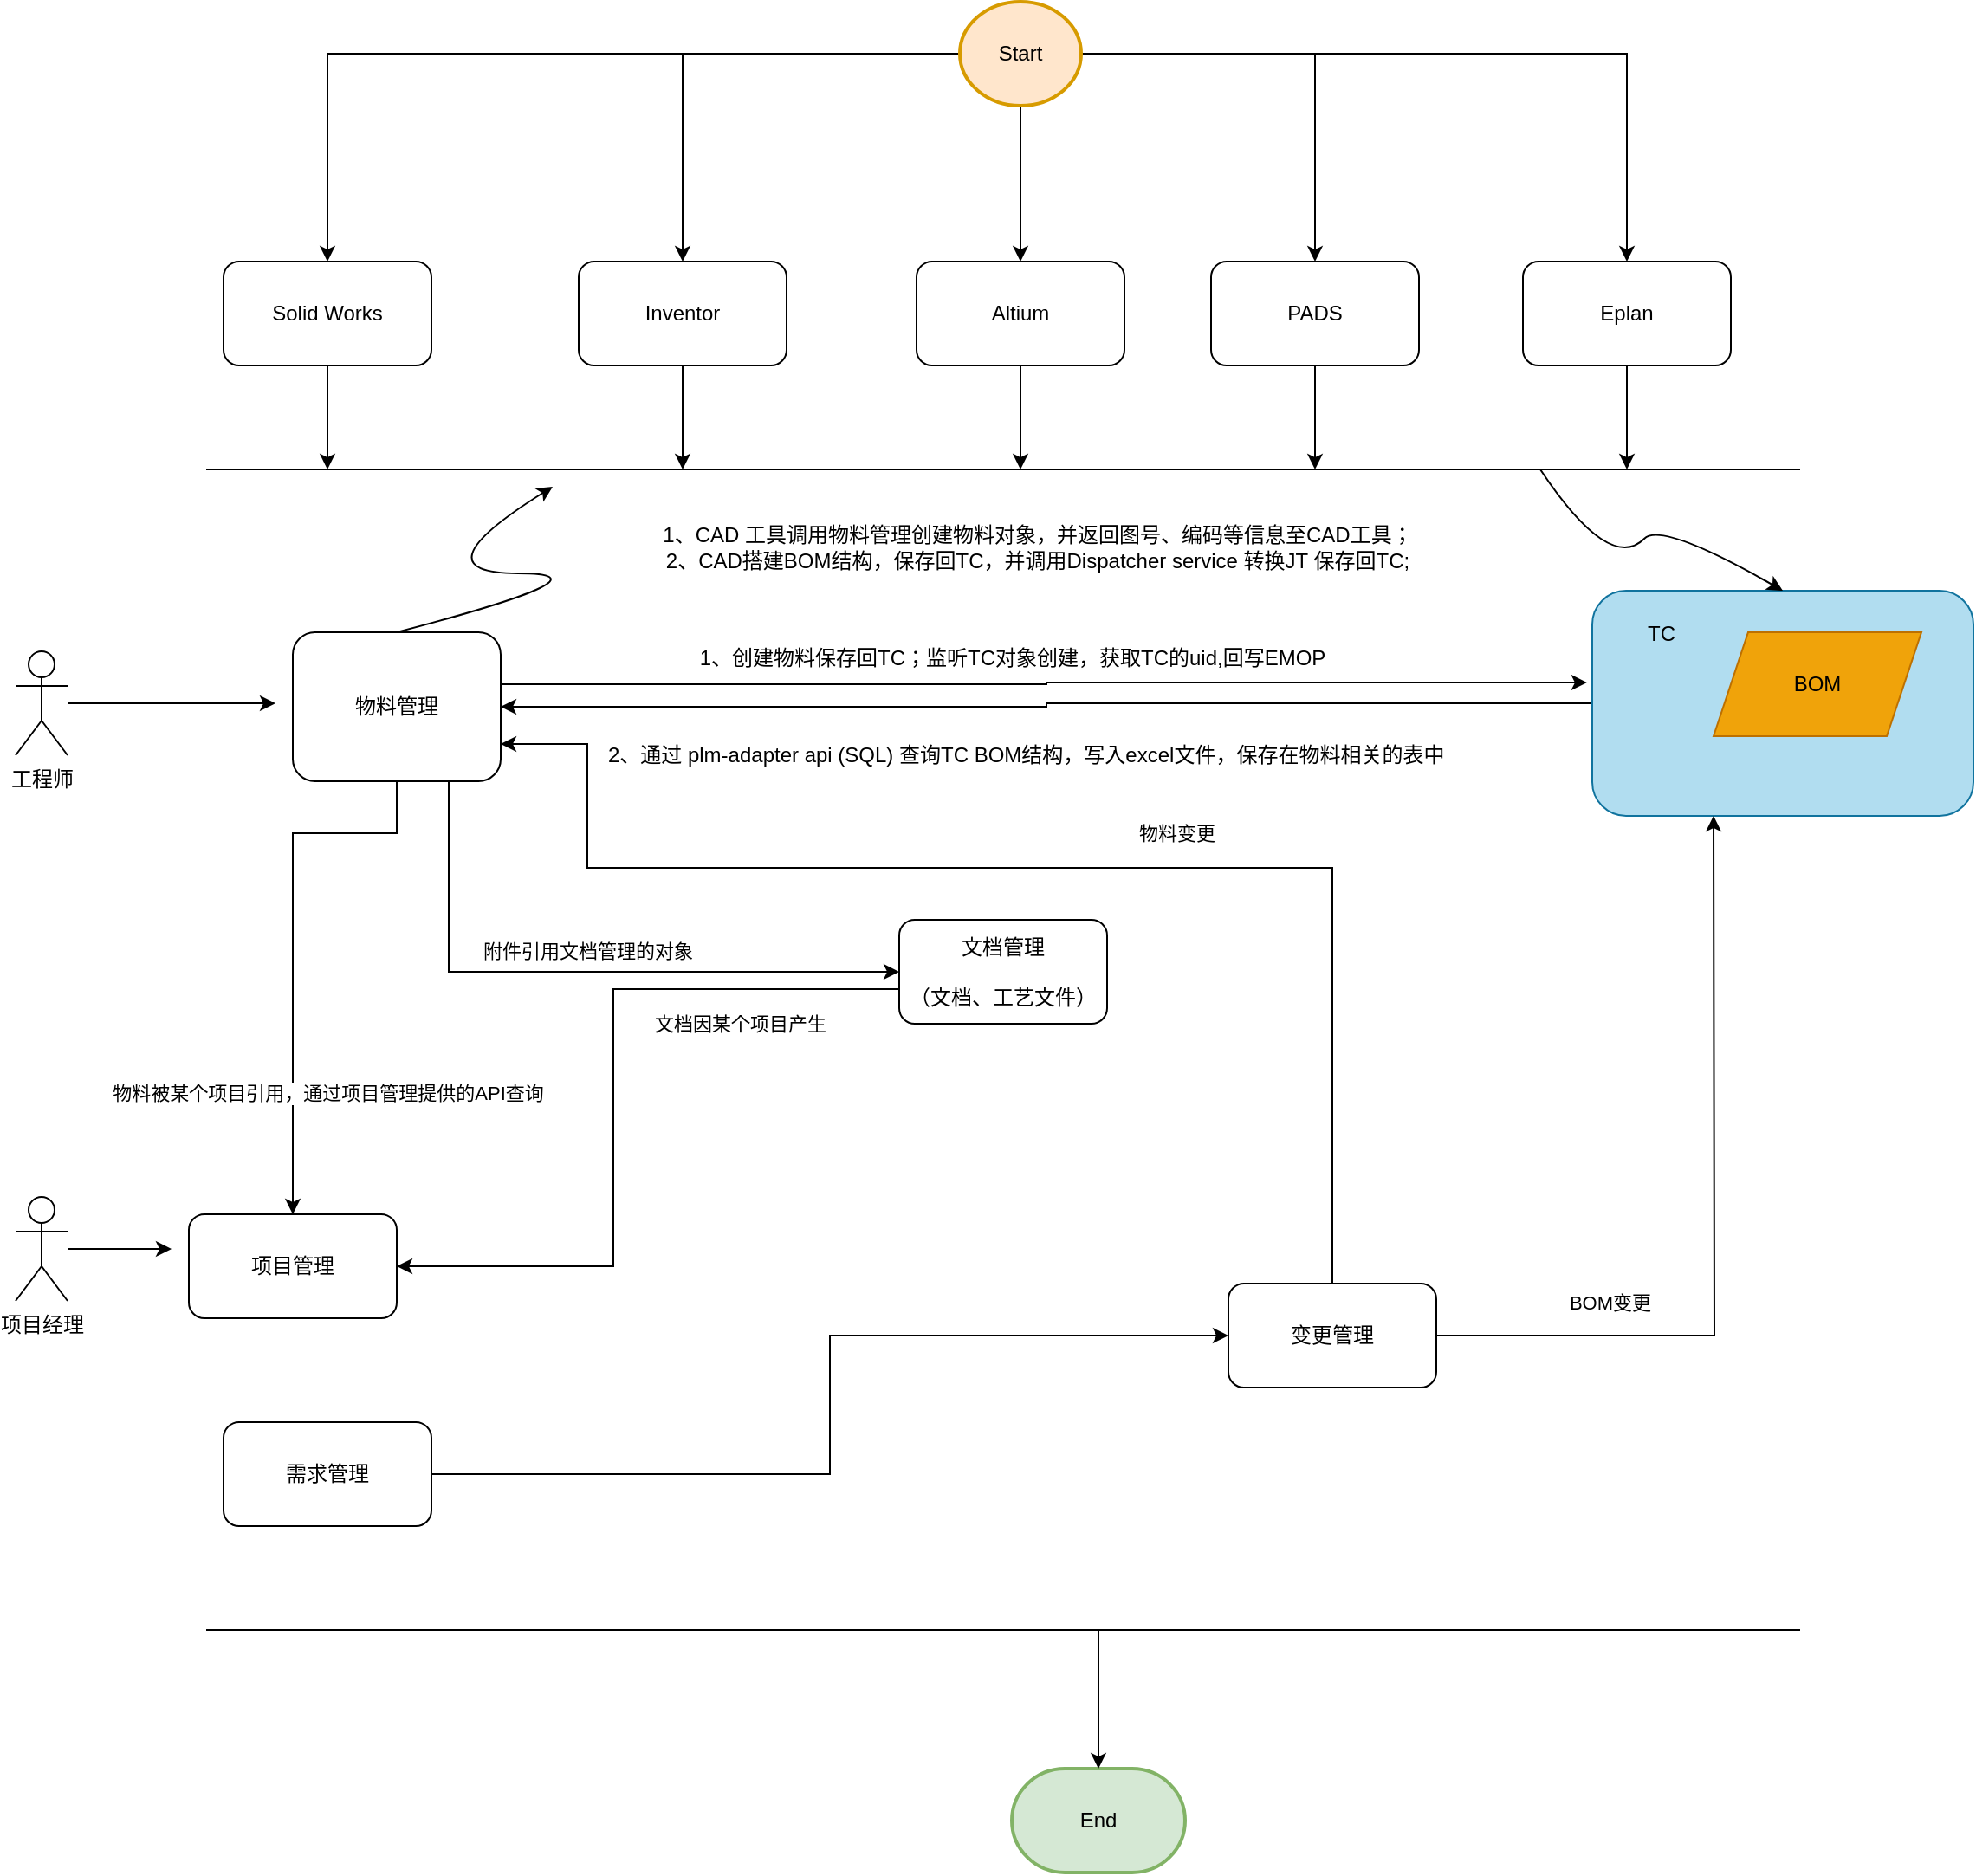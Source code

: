 <mxfile version="20.0.4" type="github">
  <diagram id="07fea595-8f29-1299-0266-81d95cde20df" name="Page-1">
    <mxGraphModel dx="1407" dy="827" grid="1" gridSize="10" guides="1" tooltips="1" connect="1" arrows="1" fold="1" page="1" pageScale="1" pageWidth="1169" pageHeight="827" background="#ffffff" math="0" shadow="0">
      <root>
        <mxCell id="0" />
        <mxCell id="1" parent="0" />
        <mxCell id="pHEKDqmlXUbcGVJNw_CC-228" value="End" style="strokeWidth=2;html=1;shape=mxgraph.flowchart.terminator;whiteSpace=wrap;fillColor=#d5e8d4;strokeColor=#82b366;" parent="1" vertex="1">
          <mxGeometry x="585" y="1040" width="100" height="60" as="geometry" />
        </mxCell>
        <mxCell id="pHEKDqmlXUbcGVJNw_CC-235" style="edgeStyle=orthogonalEdgeStyle;rounded=0;orthogonalLoop=1;jettySize=auto;html=1;entryX=0.5;entryY=0;entryDx=0;entryDy=0;" parent="1" source="pHEKDqmlXUbcGVJNw_CC-229" target="pHEKDqmlXUbcGVJNw_CC-232" edge="1">
          <mxGeometry relative="1" as="geometry" />
        </mxCell>
        <mxCell id="pHEKDqmlXUbcGVJNw_CC-236" style="edgeStyle=orthogonalEdgeStyle;rounded=0;orthogonalLoop=1;jettySize=auto;html=1;entryX=0.5;entryY=0;entryDx=0;entryDy=0;" parent="1" source="pHEKDqmlXUbcGVJNw_CC-229" target="pHEKDqmlXUbcGVJNw_CC-230" edge="1">
          <mxGeometry relative="1" as="geometry" />
        </mxCell>
        <mxCell id="pHEKDqmlXUbcGVJNw_CC-237" style="edgeStyle=orthogonalEdgeStyle;rounded=0;orthogonalLoop=1;jettySize=auto;html=1;entryX=0.5;entryY=0;entryDx=0;entryDy=0;" parent="1" source="pHEKDqmlXUbcGVJNw_CC-229" target="pHEKDqmlXUbcGVJNw_CC-231" edge="1">
          <mxGeometry relative="1" as="geometry" />
        </mxCell>
        <mxCell id="pHEKDqmlXUbcGVJNw_CC-238" style="edgeStyle=orthogonalEdgeStyle;rounded=0;orthogonalLoop=1;jettySize=auto;html=1;entryX=0.5;entryY=0;entryDx=0;entryDy=0;" parent="1" source="pHEKDqmlXUbcGVJNw_CC-229" target="pHEKDqmlXUbcGVJNw_CC-233" edge="1">
          <mxGeometry relative="1" as="geometry" />
        </mxCell>
        <mxCell id="pHEKDqmlXUbcGVJNw_CC-239" style="edgeStyle=orthogonalEdgeStyle;rounded=0;orthogonalLoop=1;jettySize=auto;html=1;entryX=0.5;entryY=0;entryDx=0;entryDy=0;" parent="1" source="pHEKDqmlXUbcGVJNw_CC-229" target="pHEKDqmlXUbcGVJNw_CC-234" edge="1">
          <mxGeometry relative="1" as="geometry" />
        </mxCell>
        <mxCell id="pHEKDqmlXUbcGVJNw_CC-229" value="Start" style="strokeWidth=2;html=1;shape=mxgraph.flowchart.start_2;whiteSpace=wrap;fillColor=#ffe6cc;strokeColor=#d79b00;" parent="1" vertex="1">
          <mxGeometry x="555" y="20" width="70" height="60" as="geometry" />
        </mxCell>
        <mxCell id="VmEi8aL_Z5JR8Xt6r7cd-11" style="edgeStyle=orthogonalEdgeStyle;rounded=0;orthogonalLoop=1;jettySize=auto;html=1;" edge="1" parent="1" source="pHEKDqmlXUbcGVJNw_CC-230">
          <mxGeometry relative="1" as="geometry">
            <mxPoint x="395" y="290" as="targetPoint" />
          </mxGeometry>
        </mxCell>
        <mxCell id="pHEKDqmlXUbcGVJNw_CC-230" value="Inventor" style="rounded=1;whiteSpace=wrap;html=1;" parent="1" vertex="1">
          <mxGeometry x="335" y="170" width="120" height="60" as="geometry" />
        </mxCell>
        <mxCell id="VmEi8aL_Z5JR8Xt6r7cd-5" style="edgeStyle=orthogonalEdgeStyle;rounded=0;orthogonalLoop=1;jettySize=auto;html=1;" edge="1" parent="1" source="pHEKDqmlXUbcGVJNw_CC-231">
          <mxGeometry relative="1" as="geometry">
            <mxPoint x="190" y="290" as="targetPoint" />
          </mxGeometry>
        </mxCell>
        <mxCell id="pHEKDqmlXUbcGVJNw_CC-231" value="Solid Works" style="rounded=1;whiteSpace=wrap;html=1;" parent="1" vertex="1">
          <mxGeometry x="130" y="170" width="120" height="60" as="geometry" />
        </mxCell>
        <mxCell id="VmEi8aL_Z5JR8Xt6r7cd-9" style="edgeStyle=orthogonalEdgeStyle;rounded=0;orthogonalLoop=1;jettySize=auto;html=1;" edge="1" parent="1" source="pHEKDqmlXUbcGVJNw_CC-232">
          <mxGeometry relative="1" as="geometry">
            <mxPoint x="590" y="290" as="targetPoint" />
          </mxGeometry>
        </mxCell>
        <mxCell id="pHEKDqmlXUbcGVJNw_CC-232" value="Altium" style="rounded=1;whiteSpace=wrap;html=1;" parent="1" vertex="1">
          <mxGeometry x="530" y="170" width="120" height="60" as="geometry" />
        </mxCell>
        <mxCell id="VmEi8aL_Z5JR8Xt6r7cd-10" style="edgeStyle=orthogonalEdgeStyle;rounded=0;orthogonalLoop=1;jettySize=auto;html=1;" edge="1" parent="1" source="pHEKDqmlXUbcGVJNw_CC-233">
          <mxGeometry relative="1" as="geometry">
            <mxPoint x="760" y="290" as="targetPoint" />
          </mxGeometry>
        </mxCell>
        <mxCell id="pHEKDqmlXUbcGVJNw_CC-233" value="PADS" style="rounded=1;whiteSpace=wrap;html=1;" parent="1" vertex="1">
          <mxGeometry x="700" y="170" width="120" height="60" as="geometry" />
        </mxCell>
        <mxCell id="VmEi8aL_Z5JR8Xt6r7cd-6" style="edgeStyle=orthogonalEdgeStyle;rounded=0;orthogonalLoop=1;jettySize=auto;html=1;" edge="1" parent="1" source="pHEKDqmlXUbcGVJNw_CC-234">
          <mxGeometry relative="1" as="geometry">
            <mxPoint x="940" y="290" as="targetPoint" />
          </mxGeometry>
        </mxCell>
        <mxCell id="pHEKDqmlXUbcGVJNw_CC-234" value="Eplan" style="rounded=1;whiteSpace=wrap;html=1;" parent="1" vertex="1">
          <mxGeometry x="880" y="170" width="120" height="60" as="geometry" />
        </mxCell>
        <mxCell id="VmEi8aL_Z5JR8Xt6r7cd-3" style="edgeStyle=orthogonalEdgeStyle;rounded=0;orthogonalLoop=1;jettySize=auto;html=1;entryX=-0.014;entryY=0.408;entryDx=0;entryDy=0;entryPerimeter=0;" edge="1" parent="1" source="pHEKDqmlXUbcGVJNw_CC-240" target="pHEKDqmlXUbcGVJNw_CC-241">
          <mxGeometry relative="1" as="geometry">
            <Array as="points">
              <mxPoint x="605" y="414" />
              <mxPoint x="605" y="413" />
            </Array>
          </mxGeometry>
        </mxCell>
        <mxCell id="VmEi8aL_Z5JR8Xt6r7cd-20" style="edgeStyle=orthogonalEdgeStyle;rounded=0;orthogonalLoop=1;jettySize=auto;html=1;entryX=0;entryY=0.5;entryDx=0;entryDy=0;" edge="1" parent="1" target="VmEi8aL_Z5JR8Xt6r7cd-15">
          <mxGeometry relative="1" as="geometry">
            <mxPoint x="260" y="470" as="sourcePoint" />
            <Array as="points">
              <mxPoint x="260" y="580" />
            </Array>
          </mxGeometry>
        </mxCell>
        <mxCell id="VmEi8aL_Z5JR8Xt6r7cd-21" value="附件引用文档管理的对象" style="edgeLabel;html=1;align=center;verticalAlign=middle;resizable=0;points=[];" vertex="1" connectable="0" parent="VmEi8aL_Z5JR8Xt6r7cd-20">
          <mxGeometry x="-0.568" y="1" relative="1" as="geometry">
            <mxPoint x="79" y="18" as="offset" />
          </mxGeometry>
        </mxCell>
        <mxCell id="VmEi8aL_Z5JR8Xt6r7cd-22" style="edgeStyle=orthogonalEdgeStyle;rounded=0;orthogonalLoop=1;jettySize=auto;html=1;entryX=0.5;entryY=0;entryDx=0;entryDy=0;" edge="1" parent="1" target="VmEi8aL_Z5JR8Xt6r7cd-16">
          <mxGeometry relative="1" as="geometry">
            <mxPoint x="230" y="470" as="sourcePoint" />
            <Array as="points">
              <mxPoint x="230" y="500" />
              <mxPoint x="170" y="500" />
              <mxPoint x="170" y="700" />
            </Array>
          </mxGeometry>
        </mxCell>
        <mxCell id="VmEi8aL_Z5JR8Xt6r7cd-23" value="物料被某个项目引用，通过项目管理提供的API查询" style="edgeLabel;html=1;align=center;verticalAlign=middle;resizable=0;points=[];" vertex="1" connectable="0" parent="VmEi8aL_Z5JR8Xt6r7cd-22">
          <mxGeometry x="0.281" y="4" relative="1" as="geometry">
            <mxPoint x="16" y="41" as="offset" />
          </mxGeometry>
        </mxCell>
        <mxCell id="pHEKDqmlXUbcGVJNw_CC-240" value="物料管理" style="rounded=1;whiteSpace=wrap;html=1;" parent="1" vertex="1">
          <mxGeometry x="170" y="384" width="120" height="86" as="geometry" />
        </mxCell>
        <mxCell id="VmEi8aL_Z5JR8Xt6r7cd-14" style="edgeStyle=orthogonalEdgeStyle;rounded=0;orthogonalLoop=1;jettySize=auto;html=1;entryX=1;entryY=0.5;entryDx=0;entryDy=0;" edge="1" parent="1" source="pHEKDqmlXUbcGVJNw_CC-241" target="pHEKDqmlXUbcGVJNw_CC-240">
          <mxGeometry relative="1" as="geometry" />
        </mxCell>
        <mxCell id="pHEKDqmlXUbcGVJNw_CC-241" value="" style="rounded=1;whiteSpace=wrap;html=1;fillColor=#b1ddf0;strokeColor=#10739e;" parent="1" vertex="1">
          <mxGeometry x="920" y="360" width="220" height="130" as="geometry" />
        </mxCell>
        <mxCell id="pHEKDqmlXUbcGVJNw_CC-247" value="" style="endArrow=none;html=1;rounded=0;" parent="1" edge="1">
          <mxGeometry width="50" height="50" relative="1" as="geometry">
            <mxPoint x="120" y="290" as="sourcePoint" />
            <mxPoint x="1040" y="290" as="targetPoint" />
          </mxGeometry>
        </mxCell>
        <mxCell id="pHEKDqmlXUbcGVJNw_CC-248" value="" style="curved=1;endArrow=classic;html=1;rounded=0;entryX=0.5;entryY=0;entryDx=0;entryDy=0;" parent="1" target="pHEKDqmlXUbcGVJNw_CC-241" edge="1">
          <mxGeometry width="50" height="50" relative="1" as="geometry">
            <mxPoint x="890" y="290" as="sourcePoint" />
            <mxPoint x="610" y="310" as="targetPoint" />
            <Array as="points">
              <mxPoint x="910" y="320" />
              <mxPoint x="940" y="340" />
              <mxPoint x="960" y="320" />
            </Array>
          </mxGeometry>
        </mxCell>
        <mxCell id="pHEKDqmlXUbcGVJNw_CC-249" value="" style="curved=1;endArrow=classic;html=1;rounded=0;exitX=0.5;exitY=0;exitDx=0;exitDy=0;" parent="1" source="pHEKDqmlXUbcGVJNw_CC-240" edge="1">
          <mxGeometry width="50" height="50" relative="1" as="geometry">
            <mxPoint x="560" y="360" as="sourcePoint" />
            <mxPoint x="320" y="300" as="targetPoint" />
            <Array as="points">
              <mxPoint x="360" y="350" />
              <mxPoint x="240" y="350" />
            </Array>
          </mxGeometry>
        </mxCell>
        <mxCell id="pHEKDqmlXUbcGVJNw_CC-250" value="1、CAD 工具调用物料管理创建物料对象，并返回图号、编码等信息至CAD工具；&lt;br&gt;2、CAD搭建BOM结构，保存回TC，并调用Dispatcher service 转换JT 保存回TC;" style="text;html=1;strokeColor=none;fillColor=none;align=center;verticalAlign=middle;whiteSpace=wrap;rounded=0;" parent="1" vertex="1">
          <mxGeometry x="350" y="320" width="500" height="30" as="geometry" />
        </mxCell>
        <mxCell id="pHEKDqmlXUbcGVJNw_CC-252" value="1、创建物料保存回TC；监听TC对象创建，获取TC的uid,回写EMOP" style="text;html=1;align=center;verticalAlign=middle;resizable=0;points=[];autosize=1;strokeColor=none;fillColor=none;" parent="1" vertex="1">
          <mxGeometry x="395" y="383.5" width="380" height="30" as="geometry" />
        </mxCell>
        <mxCell id="VmEi8aL_Z5JR8Xt6r7cd-1" value="BOM" style="shape=parallelogram;perimeter=parallelogramPerimeter;whiteSpace=wrap;html=1;fixedSize=1;fillColor=#f0a30a;strokeColor=#BD7000;fontColor=#000000;" vertex="1" parent="1">
          <mxGeometry x="990" y="384" width="120" height="60" as="geometry" />
        </mxCell>
        <mxCell id="VmEi8aL_Z5JR8Xt6r7cd-4" value="TC" style="text;html=1;strokeColor=none;fillColor=none;align=center;verticalAlign=middle;whiteSpace=wrap;rounded=0;" vertex="1" parent="1">
          <mxGeometry x="930" y="370" width="60" height="30" as="geometry" />
        </mxCell>
        <mxCell id="VmEi8aL_Z5JR8Xt6r7cd-13" value="2、通过 plm-adapter api (SQL) 查询TC BOM结构，写入excel文件，保存在物料相关的表中&amp;nbsp;" style="text;html=1;strokeColor=none;fillColor=none;align=center;verticalAlign=middle;whiteSpace=wrap;rounded=0;" vertex="1" parent="1">
          <mxGeometry x="340" y="440" width="510" height="30" as="geometry" />
        </mxCell>
        <mxCell id="VmEi8aL_Z5JR8Xt6r7cd-26" style="edgeStyle=orthogonalEdgeStyle;rounded=0;orthogonalLoop=1;jettySize=auto;html=1;entryX=1;entryY=0.5;entryDx=0;entryDy=0;" edge="1" parent="1" source="VmEi8aL_Z5JR8Xt6r7cd-15" target="VmEi8aL_Z5JR8Xt6r7cd-16">
          <mxGeometry relative="1" as="geometry">
            <Array as="points">
              <mxPoint x="355" y="590" />
              <mxPoint x="355" y="750" />
            </Array>
          </mxGeometry>
        </mxCell>
        <mxCell id="VmEi8aL_Z5JR8Xt6r7cd-27" value="文档因某个项目产生" style="edgeLabel;html=1;align=center;verticalAlign=middle;resizable=0;points=[];" vertex="1" connectable="0" parent="VmEi8aL_Z5JR8Xt6r7cd-26">
          <mxGeometry x="0.633" y="5" relative="1" as="geometry">
            <mxPoint x="115" y="-145" as="offset" />
          </mxGeometry>
        </mxCell>
        <mxCell id="VmEi8aL_Z5JR8Xt6r7cd-15" value="文档管理&lt;br&gt;&lt;br&gt;（文档、工艺文件）" style="rounded=1;whiteSpace=wrap;html=1;" vertex="1" parent="1">
          <mxGeometry x="520" y="550" width="120" height="60" as="geometry" />
        </mxCell>
        <mxCell id="VmEi8aL_Z5JR8Xt6r7cd-16" value="项目管理" style="rounded=1;whiteSpace=wrap;html=1;" vertex="1" parent="1">
          <mxGeometry x="110" y="720" width="120" height="60" as="geometry" />
        </mxCell>
        <mxCell id="VmEi8aL_Z5JR8Xt6r7cd-28" style="edgeStyle=orthogonalEdgeStyle;rounded=0;orthogonalLoop=1;jettySize=auto;html=1;entryX=1;entryY=0.75;entryDx=0;entryDy=0;exitX=0.5;exitY=0;exitDx=0;exitDy=0;" edge="1" parent="1" source="VmEi8aL_Z5JR8Xt6r7cd-17" target="pHEKDqmlXUbcGVJNw_CC-240">
          <mxGeometry relative="1" as="geometry">
            <mxPoint x="790" y="710" as="sourcePoint" />
            <Array as="points">
              <mxPoint x="770" y="520" />
              <mxPoint x="340" y="520" />
              <mxPoint x="340" y="449" />
            </Array>
          </mxGeometry>
        </mxCell>
        <mxCell id="VmEi8aL_Z5JR8Xt6r7cd-29" value="物料变更" style="edgeLabel;html=1;align=center;verticalAlign=middle;resizable=0;points=[];" vertex="1" connectable="0" parent="VmEi8aL_Z5JR8Xt6r7cd-28">
          <mxGeometry x="-0.411" y="-1" relative="1" as="geometry">
            <mxPoint x="-91" y="-27" as="offset" />
          </mxGeometry>
        </mxCell>
        <mxCell id="VmEi8aL_Z5JR8Xt6r7cd-30" style="edgeStyle=orthogonalEdgeStyle;rounded=0;orthogonalLoop=1;jettySize=auto;html=1;" edge="1" parent="1" source="VmEi8aL_Z5JR8Xt6r7cd-17">
          <mxGeometry relative="1" as="geometry">
            <mxPoint x="990" y="490" as="targetPoint" />
          </mxGeometry>
        </mxCell>
        <mxCell id="VmEi8aL_Z5JR8Xt6r7cd-31" value="BOM变更" style="edgeLabel;html=1;align=center;verticalAlign=middle;resizable=0;points=[];" vertex="1" connectable="0" parent="VmEi8aL_Z5JR8Xt6r7cd-30">
          <mxGeometry x="0.589" y="2" relative="1" as="geometry">
            <mxPoint x="-58" y="186" as="offset" />
          </mxGeometry>
        </mxCell>
        <mxCell id="VmEi8aL_Z5JR8Xt6r7cd-17" value="变更管理" style="rounded=1;whiteSpace=wrap;html=1;" vertex="1" parent="1">
          <mxGeometry x="710" y="760" width="120" height="60" as="geometry" />
        </mxCell>
        <mxCell id="VmEi8aL_Z5JR8Xt6r7cd-19" style="edgeStyle=orthogonalEdgeStyle;rounded=0;orthogonalLoop=1;jettySize=auto;html=1;" edge="1" parent="1" source="VmEi8aL_Z5JR8Xt6r7cd-18">
          <mxGeometry relative="1" as="geometry">
            <mxPoint x="160" y="425" as="targetPoint" />
          </mxGeometry>
        </mxCell>
        <mxCell id="VmEi8aL_Z5JR8Xt6r7cd-18" value="工程师" style="shape=umlActor;verticalLabelPosition=bottom;verticalAlign=top;html=1;outlineConnect=0;" vertex="1" parent="1">
          <mxGeometry x="10" y="395" width="30" height="60" as="geometry" />
        </mxCell>
        <mxCell id="VmEi8aL_Z5JR8Xt6r7cd-25" style="edgeStyle=orthogonalEdgeStyle;rounded=0;orthogonalLoop=1;jettySize=auto;html=1;" edge="1" parent="1" source="VmEi8aL_Z5JR8Xt6r7cd-24">
          <mxGeometry relative="1" as="geometry">
            <mxPoint x="100" y="740" as="targetPoint" />
          </mxGeometry>
        </mxCell>
        <mxCell id="VmEi8aL_Z5JR8Xt6r7cd-24" value="项目经理" style="shape=umlActor;verticalLabelPosition=bottom;verticalAlign=top;html=1;outlineConnect=0;" vertex="1" parent="1">
          <mxGeometry x="10" y="710" width="30" height="60" as="geometry" />
        </mxCell>
        <mxCell id="VmEi8aL_Z5JR8Xt6r7cd-33" style="edgeStyle=orthogonalEdgeStyle;rounded=0;orthogonalLoop=1;jettySize=auto;html=1;entryX=0;entryY=0.5;entryDx=0;entryDy=0;" edge="1" parent="1" source="VmEi8aL_Z5JR8Xt6r7cd-32" target="VmEi8aL_Z5JR8Xt6r7cd-17">
          <mxGeometry relative="1" as="geometry" />
        </mxCell>
        <mxCell id="VmEi8aL_Z5JR8Xt6r7cd-32" value="需求管理" style="rounded=1;whiteSpace=wrap;html=1;" vertex="1" parent="1">
          <mxGeometry x="130" y="840" width="120" height="60" as="geometry" />
        </mxCell>
        <mxCell id="VmEi8aL_Z5JR8Xt6r7cd-34" value="" style="endArrow=none;html=1;rounded=0;" edge="1" parent="1">
          <mxGeometry width="50" height="50" relative="1" as="geometry">
            <mxPoint x="120" y="960" as="sourcePoint" />
            <mxPoint x="1040" y="960" as="targetPoint" />
          </mxGeometry>
        </mxCell>
        <mxCell id="VmEi8aL_Z5JR8Xt6r7cd-35" value="" style="endArrow=classic;html=1;rounded=0;entryX=0.5;entryY=0;entryDx=0;entryDy=0;entryPerimeter=0;" edge="1" parent="1" target="pHEKDqmlXUbcGVJNw_CC-228">
          <mxGeometry width="50" height="50" relative="1" as="geometry">
            <mxPoint x="635" y="960" as="sourcePoint" />
            <mxPoint x="600" y="830" as="targetPoint" />
          </mxGeometry>
        </mxCell>
      </root>
    </mxGraphModel>
  </diagram>
</mxfile>
